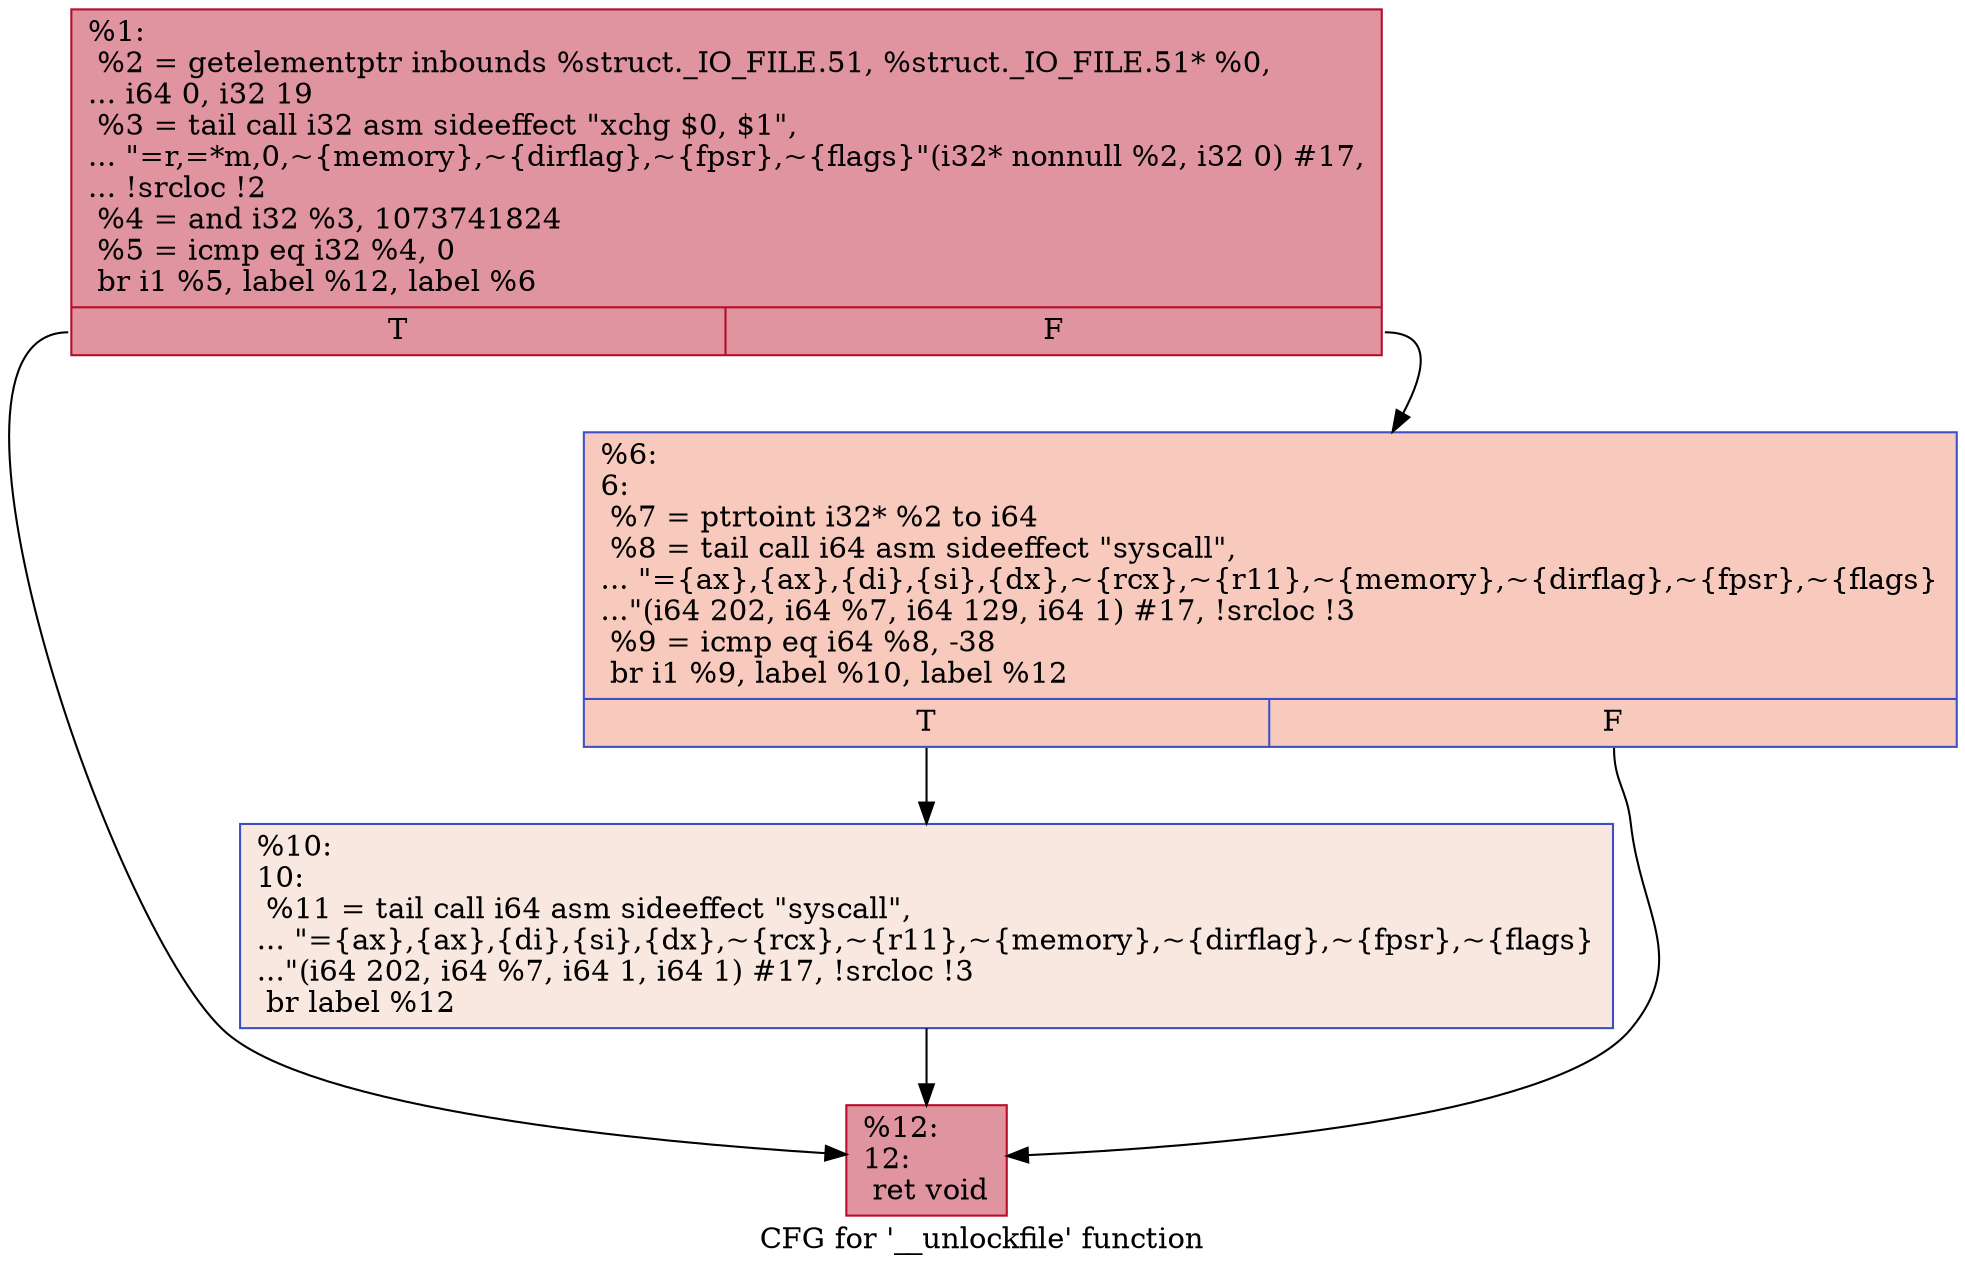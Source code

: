 digraph "CFG for '__unlockfile' function" {
	label="CFG for '__unlockfile' function";

	Node0x13292a0 [shape=record,color="#b70d28ff", style=filled, fillcolor="#b70d2870",label="{%1:\l  %2 = getelementptr inbounds %struct._IO_FILE.51, %struct._IO_FILE.51* %0,\l... i64 0, i32 19\l  %3 = tail call i32 asm sideeffect \"xchg $0, $1\",\l... \"=r,=*m,0,~\{memory\},~\{dirflag\},~\{fpsr\},~\{flags\}\"(i32* nonnull %2, i32 0) #17,\l... !srcloc !2\l  %4 = and i32 %3, 1073741824\l  %5 = icmp eq i32 %4, 0\l  br i1 %5, label %12, label %6\l|{<s0>T|<s1>F}}"];
	Node0x13292a0:s0 -> Node0x13293c0;
	Node0x13292a0:s1 -> Node0x1329320;
	Node0x1329320 [shape=record,color="#3d50c3ff", style=filled, fillcolor="#ef886b70",label="{%6:\l6:                                                \l  %7 = ptrtoint i32* %2 to i64\l  %8 = tail call i64 asm sideeffect \"syscall\",\l... \"=\{ax\},\{ax\},\{di\},\{si\},\{dx\},~\{rcx\},~\{r11\},~\{memory\},~\{dirflag\},~\{fpsr\},~\{flags\}\l...\"(i64 202, i64 %7, i64 129, i64 1) #17, !srcloc !3\l  %9 = icmp eq i64 %8, -38\l  br i1 %9, label %10, label %12\l|{<s0>T|<s1>F}}"];
	Node0x1329320:s0 -> Node0x1329370;
	Node0x1329320:s1 -> Node0x13293c0;
	Node0x1329370 [shape=record,color="#3d50c3ff", style=filled, fillcolor="#f1ccb870",label="{%10:\l10:                                               \l  %11 = tail call i64 asm sideeffect \"syscall\",\l... \"=\{ax\},\{ax\},\{di\},\{si\},\{dx\},~\{rcx\},~\{r11\},~\{memory\},~\{dirflag\},~\{fpsr\},~\{flags\}\l...\"(i64 202, i64 %7, i64 1, i64 1) #17, !srcloc !3\l  br label %12\l}"];
	Node0x1329370 -> Node0x13293c0;
	Node0x13293c0 [shape=record,color="#b70d28ff", style=filled, fillcolor="#b70d2870",label="{%12:\l12:                                               \l  ret void\l}"];
}
